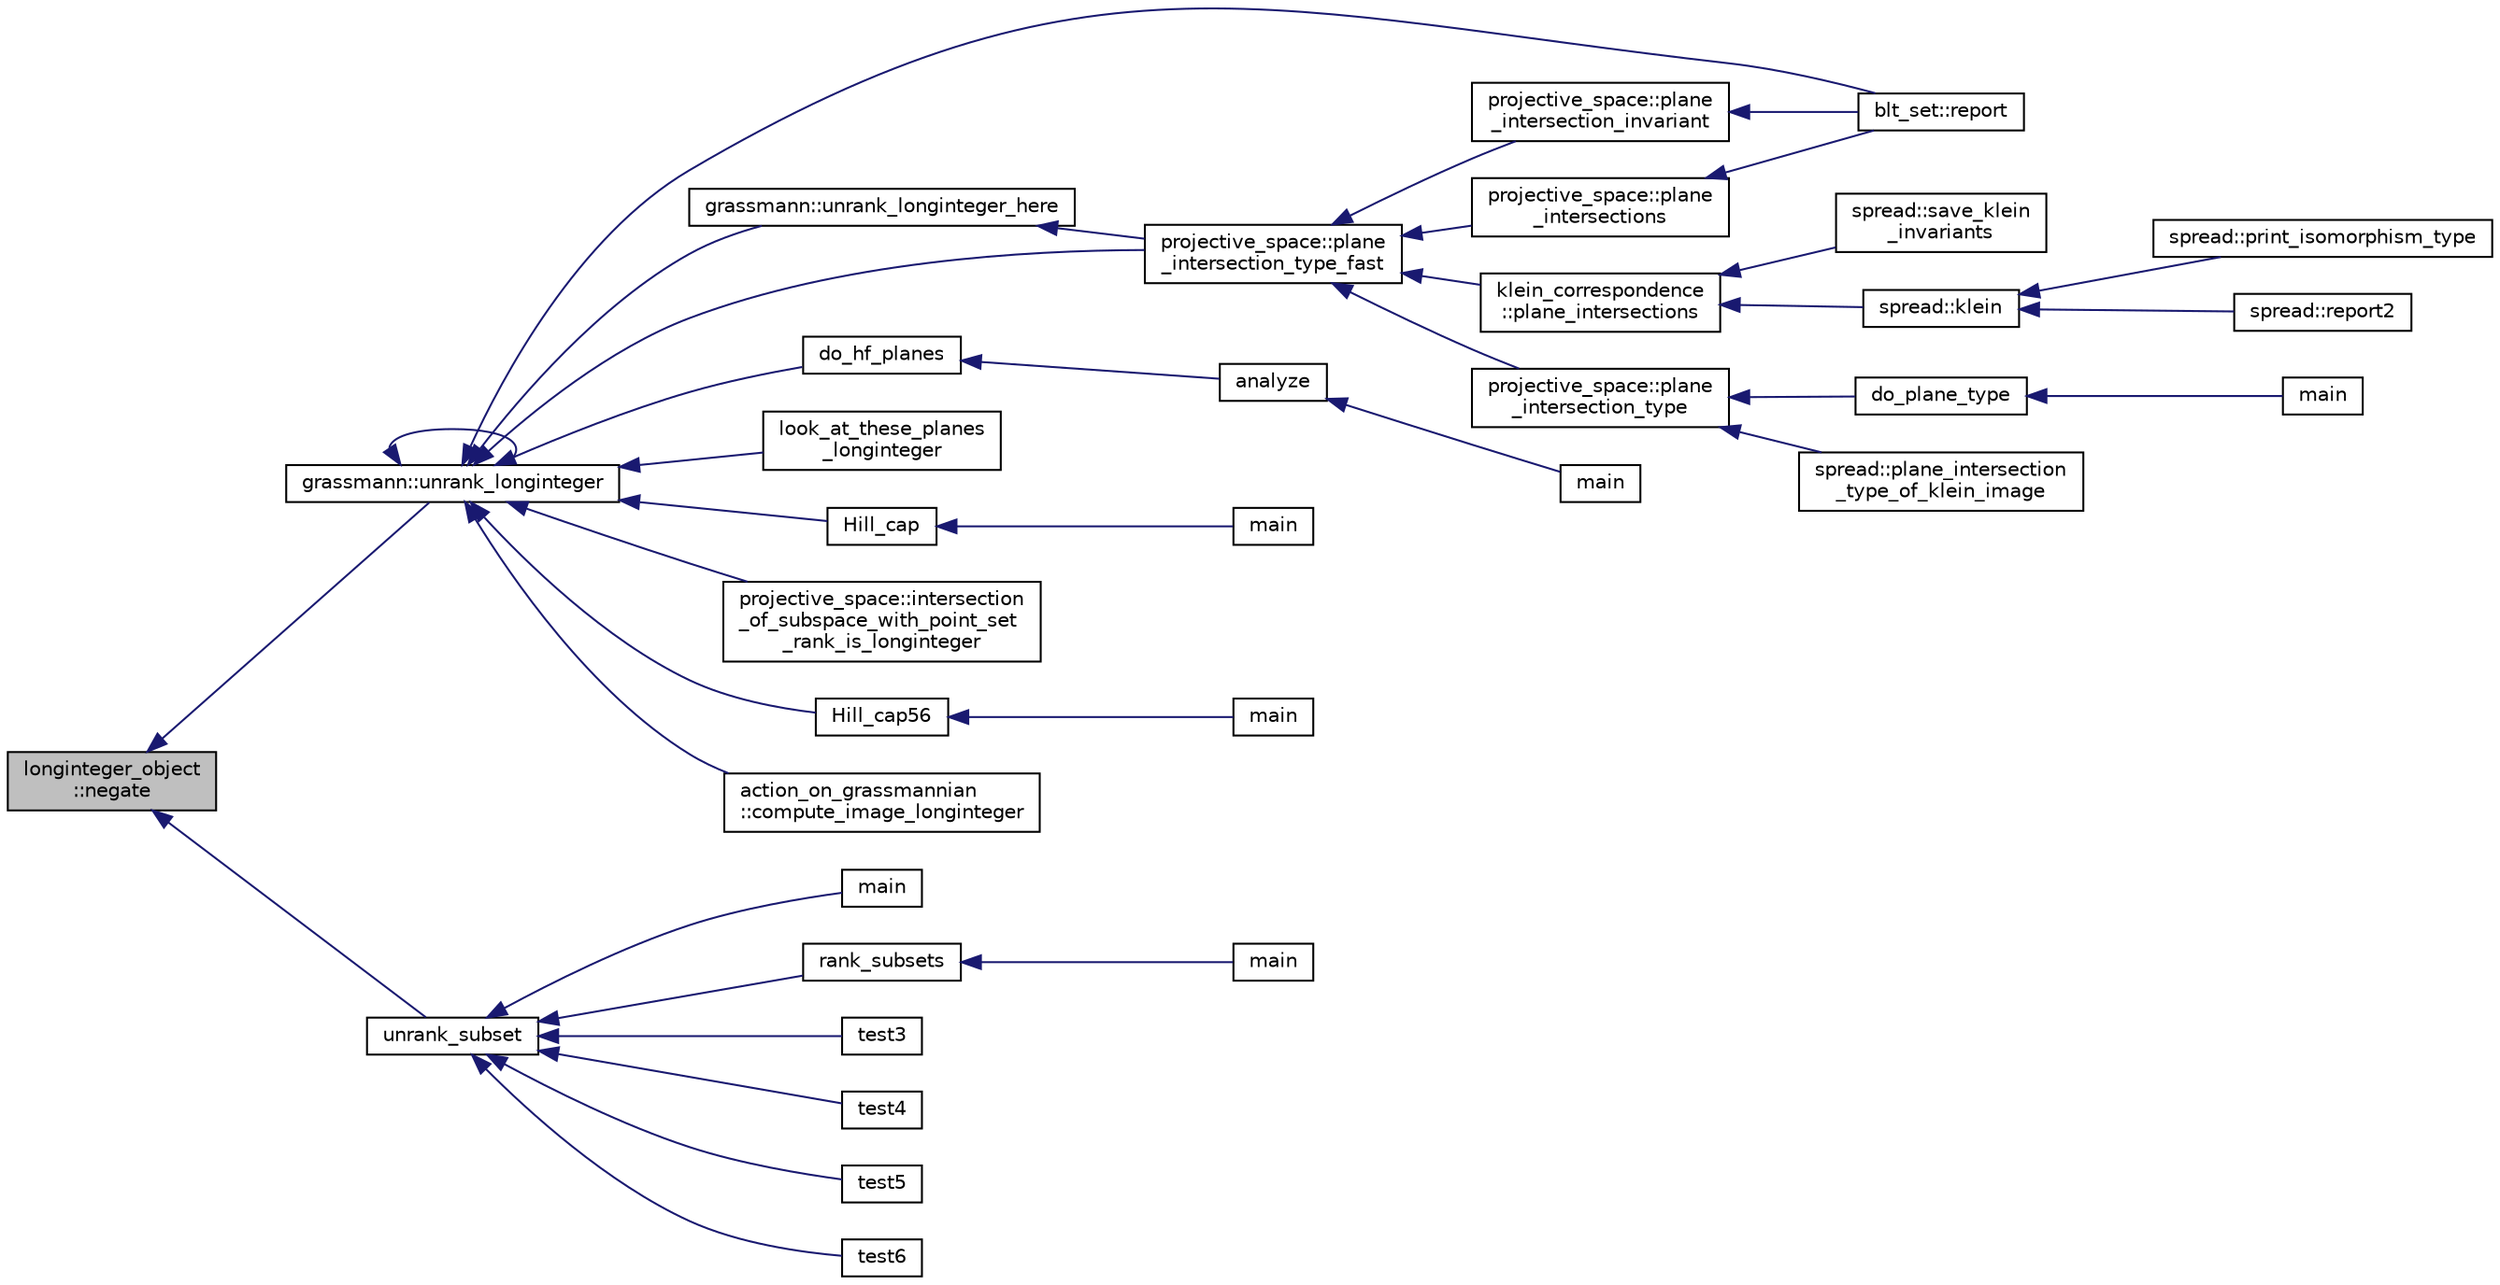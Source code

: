 digraph "longinteger_object::negate"
{
  edge [fontname="Helvetica",fontsize="10",labelfontname="Helvetica",labelfontsize="10"];
  node [fontname="Helvetica",fontsize="10",shape=record];
  rankdir="LR";
  Node2682 [label="longinteger_object\l::negate",height=0.2,width=0.4,color="black", fillcolor="grey75", style="filled", fontcolor="black"];
  Node2682 -> Node2683 [dir="back",color="midnightblue",fontsize="10",style="solid",fontname="Helvetica"];
  Node2683 [label="grassmann::unrank_longinteger",height=0.2,width=0.4,color="black", fillcolor="white", style="filled",URL="$df/d02/classgrassmann.html#aede73ec7ffd4596b9b9953f5583bdc76"];
  Node2683 -> Node2684 [dir="back",color="midnightblue",fontsize="10",style="solid",fontname="Helvetica"];
  Node2684 [label="blt_set::report",height=0.2,width=0.4,color="black", fillcolor="white", style="filled",URL="$d1/d3d/classblt__set.html#a6b19f88bd2b92ebfba7e7c362eb9065c"];
  Node2683 -> Node2685 [dir="back",color="midnightblue",fontsize="10",style="solid",fontname="Helvetica"];
  Node2685 [label="grassmann::unrank_longinteger_here",height=0.2,width=0.4,color="black", fillcolor="white", style="filled",URL="$df/d02/classgrassmann.html#a0e7283e3925e266cb18b6a3557822ab9"];
  Node2685 -> Node2686 [dir="back",color="midnightblue",fontsize="10",style="solid",fontname="Helvetica"];
  Node2686 [label="projective_space::plane\l_intersection_type_fast",height=0.2,width=0.4,color="black", fillcolor="white", style="filled",URL="$d2/d17/classprojective__space.html#ac67be7eb594ae22dc8f1e5235f341d2d"];
  Node2686 -> Node2687 [dir="back",color="midnightblue",fontsize="10",style="solid",fontname="Helvetica"];
  Node2687 [label="klein_correspondence\l::plane_intersections",height=0.2,width=0.4,color="black", fillcolor="white", style="filled",URL="$d7/d99/classklein__correspondence.html#a561aa0d3a66d19a10f9945561a5880b5"];
  Node2687 -> Node2688 [dir="back",color="midnightblue",fontsize="10",style="solid",fontname="Helvetica"];
  Node2688 [label="spread::save_klein\l_invariants",height=0.2,width=0.4,color="black", fillcolor="white", style="filled",URL="$da/dc1/classspread.html#af3b0d52e28dec3d6b495e79fcee88a29"];
  Node2687 -> Node2689 [dir="back",color="midnightblue",fontsize="10",style="solid",fontname="Helvetica"];
  Node2689 [label="spread::klein",height=0.2,width=0.4,color="black", fillcolor="white", style="filled",URL="$da/dc1/classspread.html#a5deb643e8dd301ca92d96d409e85c6aa"];
  Node2689 -> Node2690 [dir="back",color="midnightblue",fontsize="10",style="solid",fontname="Helvetica"];
  Node2690 [label="spread::print_isomorphism_type",height=0.2,width=0.4,color="black", fillcolor="white", style="filled",URL="$da/dc1/classspread.html#ac00cfa228f832076e6e5d81319828fa7"];
  Node2689 -> Node2691 [dir="back",color="midnightblue",fontsize="10",style="solid",fontname="Helvetica"];
  Node2691 [label="spread::report2",height=0.2,width=0.4,color="black", fillcolor="white", style="filled",URL="$da/dc1/classspread.html#a543a79e4e7306af291584f53dacbfdd8"];
  Node2686 -> Node2692 [dir="back",color="midnightblue",fontsize="10",style="solid",fontname="Helvetica"];
  Node2692 [label="projective_space::plane\l_intersection_invariant",height=0.2,width=0.4,color="black", fillcolor="white", style="filled",URL="$d2/d17/classprojective__space.html#ae4ac1e0ff5c8c72ddb504b8931a43e79"];
  Node2692 -> Node2684 [dir="back",color="midnightblue",fontsize="10",style="solid",fontname="Helvetica"];
  Node2686 -> Node2693 [dir="back",color="midnightblue",fontsize="10",style="solid",fontname="Helvetica"];
  Node2693 [label="projective_space::plane\l_intersection_type",height=0.2,width=0.4,color="black", fillcolor="white", style="filled",URL="$d2/d17/classprojective__space.html#a56e1a6fec768ec2e052bf609872e229b"];
  Node2693 -> Node2694 [dir="back",color="midnightblue",fontsize="10",style="solid",fontname="Helvetica"];
  Node2694 [label="do_plane_type",height=0.2,width=0.4,color="black", fillcolor="white", style="filled",URL="$d4/d67/geometry_8h.html#a886f1d0c92a60be97721430f1b10b2ac"];
  Node2694 -> Node2695 [dir="back",color="midnightblue",fontsize="10",style="solid",fontname="Helvetica"];
  Node2695 [label="main",height=0.2,width=0.4,color="black", fillcolor="white", style="filled",URL="$d0/d2f/process_8_c.html#a3c04138a5bfe5d72780bb7e82a18e627"];
  Node2693 -> Node2696 [dir="back",color="midnightblue",fontsize="10",style="solid",fontname="Helvetica"];
  Node2696 [label="spread::plane_intersection\l_type_of_klein_image",height=0.2,width=0.4,color="black", fillcolor="white", style="filled",URL="$da/dc1/classspread.html#af24965c92b11f083efef562901770e17"];
  Node2686 -> Node2697 [dir="back",color="midnightblue",fontsize="10",style="solid",fontname="Helvetica"];
  Node2697 [label="projective_space::plane\l_intersections",height=0.2,width=0.4,color="black", fillcolor="white", style="filled",URL="$d2/d17/classprojective__space.html#a22f16785983fa60d7c91051e54cd7e7b"];
  Node2697 -> Node2684 [dir="back",color="midnightblue",fontsize="10",style="solid",fontname="Helvetica"];
  Node2683 -> Node2683 [dir="back",color="midnightblue",fontsize="10",style="solid",fontname="Helvetica"];
  Node2683 -> Node2698 [dir="back",color="midnightblue",fontsize="10",style="solid",fontname="Helvetica"];
  Node2698 [label="do_hf_planes",height=0.2,width=0.4,color="black", fillcolor="white", style="filled",URL="$da/d90/analyze_8_c.html#adf9effb991b2333b4c8b174b3144c88e"];
  Node2698 -> Node2699 [dir="back",color="midnightblue",fontsize="10",style="solid",fontname="Helvetica"];
  Node2699 [label="analyze",height=0.2,width=0.4,color="black", fillcolor="white", style="filled",URL="$da/d90/analyze_8_c.html#aa0c05ca3fc5b1b83451c5a4928234f5e"];
  Node2699 -> Node2700 [dir="back",color="midnightblue",fontsize="10",style="solid",fontname="Helvetica"];
  Node2700 [label="main",height=0.2,width=0.4,color="black", fillcolor="white", style="filled",URL="$da/d90/analyze_8_c.html#a3c04138a5bfe5d72780bb7e82a18e627"];
  Node2683 -> Node2701 [dir="back",color="midnightblue",fontsize="10",style="solid",fontname="Helvetica"];
  Node2701 [label="look_at_these_planes\l_longinteger",height=0.2,width=0.4,color="black", fillcolor="white", style="filled",URL="$da/d90/analyze_8_c.html#ae230005122bb89f7409f5937134b73bf"];
  Node2683 -> Node2702 [dir="back",color="midnightblue",fontsize="10",style="solid",fontname="Helvetica"];
  Node2702 [label="Hill_cap",height=0.2,width=0.4,color="black", fillcolor="white", style="filled",URL="$da/d28/hill_8_c.html#a7c2543fe497e681d4b492b16ea7f933e"];
  Node2702 -> Node2703 [dir="back",color="midnightblue",fontsize="10",style="solid",fontname="Helvetica"];
  Node2703 [label="main",height=0.2,width=0.4,color="black", fillcolor="white", style="filled",URL="$da/d28/hill_8_c.html#a217dbf8b442f20279ea00b898af96f52"];
  Node2683 -> Node2704 [dir="back",color="midnightblue",fontsize="10",style="solid",fontname="Helvetica"];
  Node2704 [label="projective_space::intersection\l_of_subspace_with_point_set\l_rank_is_longinteger",height=0.2,width=0.4,color="black", fillcolor="white", style="filled",URL="$d2/d17/classprojective__space.html#afd482c5fb30b0367fe9b0463dc085282"];
  Node2683 -> Node2686 [dir="back",color="midnightblue",fontsize="10",style="solid",fontname="Helvetica"];
  Node2683 -> Node2705 [dir="back",color="midnightblue",fontsize="10",style="solid",fontname="Helvetica"];
  Node2705 [label="Hill_cap56",height=0.2,width=0.4,color="black", fillcolor="white", style="filled",URL="$df/d74/tl__geometry_8h.html#ad7fc0ff2bf8455ab25e170c6930047a6"];
  Node2705 -> Node2706 [dir="back",color="midnightblue",fontsize="10",style="solid",fontname="Helvetica"];
  Node2706 [label="main",height=0.2,width=0.4,color="black", fillcolor="white", style="filled",URL="$d4/d6e/make__something_8_c.html#a217dbf8b442f20279ea00b898af96f52"];
  Node2683 -> Node2707 [dir="back",color="midnightblue",fontsize="10",style="solid",fontname="Helvetica"];
  Node2707 [label="action_on_grassmannian\l::compute_image_longinteger",height=0.2,width=0.4,color="black", fillcolor="white", style="filled",URL="$d9/ddf/classaction__on__grassmannian.html#ae0e0b51cf789ec134e6e4079f6fd491a"];
  Node2682 -> Node2708 [dir="back",color="midnightblue",fontsize="10",style="solid",fontname="Helvetica"];
  Node2708 [label="unrank_subset",height=0.2,width=0.4,color="black", fillcolor="white", style="filled",URL="$de/ded/test2_8_c.html#a6e62c789be7f7dbbd6b92e0bd4d23fb6"];
  Node2708 -> Node2709 [dir="back",color="midnightblue",fontsize="10",style="solid",fontname="Helvetica"];
  Node2709 [label="main",height=0.2,width=0.4,color="black", fillcolor="white", style="filled",URL="$df/d70/apps_2combinatorics_2nauty_8_c.html#a3c04138a5bfe5d72780bb7e82a18e627"];
  Node2708 -> Node2710 [dir="back",color="midnightblue",fontsize="10",style="solid",fontname="Helvetica"];
  Node2710 [label="rank_subsets",height=0.2,width=0.4,color="black", fillcolor="white", style="filled",URL="$df/d47/rank__anything_8_c.html#a86230af3031e0c6e6075674d14788942"];
  Node2710 -> Node2711 [dir="back",color="midnightblue",fontsize="10",style="solid",fontname="Helvetica"];
  Node2711 [label="main",height=0.2,width=0.4,color="black", fillcolor="white", style="filled",URL="$df/d47/rank__anything_8_c.html#a3c04138a5bfe5d72780bb7e82a18e627"];
  Node2708 -> Node2712 [dir="back",color="midnightblue",fontsize="10",style="solid",fontname="Helvetica"];
  Node2712 [label="test3",height=0.2,width=0.4,color="black", fillcolor="white", style="filled",URL="$de/ded/test2_8_c.html#a6d0455dd5c30adda100e95f0423c786e"];
  Node2708 -> Node2713 [dir="back",color="midnightblue",fontsize="10",style="solid",fontname="Helvetica"];
  Node2713 [label="test4",height=0.2,width=0.4,color="black", fillcolor="white", style="filled",URL="$de/ded/test2_8_c.html#a327d8cef466a7560ead5eb3995c0cbae"];
  Node2708 -> Node2714 [dir="back",color="midnightblue",fontsize="10",style="solid",fontname="Helvetica"];
  Node2714 [label="test5",height=0.2,width=0.4,color="black", fillcolor="white", style="filled",URL="$de/ded/test2_8_c.html#a8e1be3038bbc558f32a409f076126c33"];
  Node2708 -> Node2715 [dir="back",color="midnightblue",fontsize="10",style="solid",fontname="Helvetica"];
  Node2715 [label="test6",height=0.2,width=0.4,color="black", fillcolor="white", style="filled",URL="$de/ded/test2_8_c.html#a9725331980ffa46dc478f6728c4e57ce"];
}
